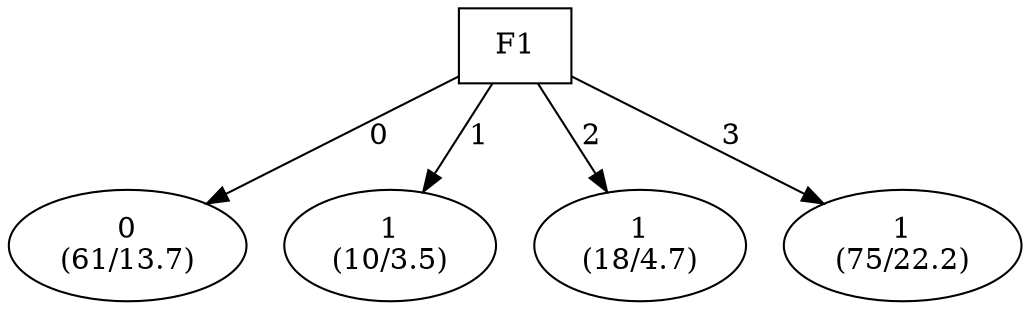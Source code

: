 digraph YaDT {
n0 [ shape=box, label="F1\n"]
n0 -> n1 [label="0"]
n1 [ shape=ellipse, label="0\n(61/13.7)"]
n0 -> n2 [label="1"]
n2 [ shape=ellipse, label="1\n(10/3.5)"]
n0 -> n3 [label="2"]
n3 [ shape=ellipse, label="1\n(18/4.7)"]
n0 -> n4 [label="3"]
n4 [ shape=ellipse, label="1\n(75/22.2)"]
}
